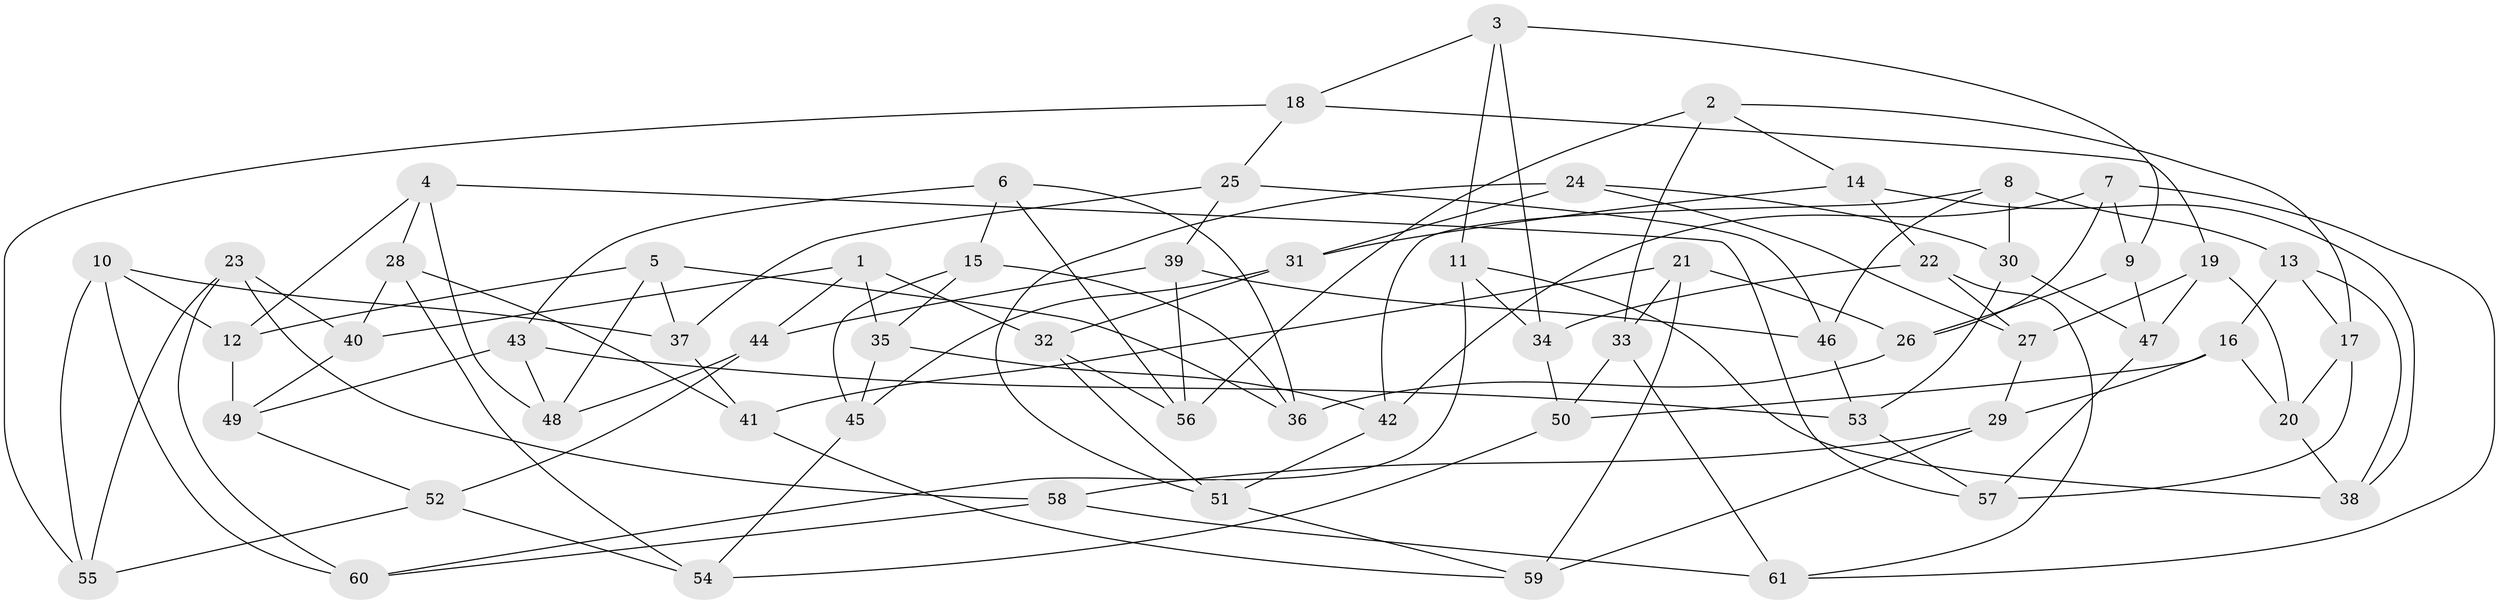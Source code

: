 // Generated by graph-tools (version 1.1) at 2025/27/03/09/25 03:27:01]
// undirected, 61 vertices, 122 edges
graph export_dot {
graph [start="1"]
  node [color=gray90,style=filled];
  1;
  2;
  3;
  4;
  5;
  6;
  7;
  8;
  9;
  10;
  11;
  12;
  13;
  14;
  15;
  16;
  17;
  18;
  19;
  20;
  21;
  22;
  23;
  24;
  25;
  26;
  27;
  28;
  29;
  30;
  31;
  32;
  33;
  34;
  35;
  36;
  37;
  38;
  39;
  40;
  41;
  42;
  43;
  44;
  45;
  46;
  47;
  48;
  49;
  50;
  51;
  52;
  53;
  54;
  55;
  56;
  57;
  58;
  59;
  60;
  61;
  1 -- 44;
  1 -- 35;
  1 -- 32;
  1 -- 40;
  2 -- 56;
  2 -- 14;
  2 -- 33;
  2 -- 17;
  3 -- 34;
  3 -- 9;
  3 -- 11;
  3 -- 18;
  4 -- 48;
  4 -- 12;
  4 -- 57;
  4 -- 28;
  5 -- 37;
  5 -- 12;
  5 -- 36;
  5 -- 48;
  6 -- 36;
  6 -- 43;
  6 -- 15;
  6 -- 56;
  7 -- 42;
  7 -- 61;
  7 -- 9;
  7 -- 26;
  8 -- 46;
  8 -- 13;
  8 -- 30;
  8 -- 42;
  9 -- 47;
  9 -- 26;
  10 -- 12;
  10 -- 60;
  10 -- 37;
  10 -- 55;
  11 -- 34;
  11 -- 60;
  11 -- 38;
  12 -- 49;
  13 -- 38;
  13 -- 16;
  13 -- 17;
  14 -- 38;
  14 -- 22;
  14 -- 31;
  15 -- 45;
  15 -- 36;
  15 -- 35;
  16 -- 29;
  16 -- 20;
  16 -- 50;
  17 -- 20;
  17 -- 57;
  18 -- 19;
  18 -- 25;
  18 -- 55;
  19 -- 27;
  19 -- 47;
  19 -- 20;
  20 -- 38;
  21 -- 41;
  21 -- 26;
  21 -- 59;
  21 -- 33;
  22 -- 27;
  22 -- 34;
  22 -- 61;
  23 -- 40;
  23 -- 58;
  23 -- 55;
  23 -- 60;
  24 -- 31;
  24 -- 27;
  24 -- 51;
  24 -- 30;
  25 -- 39;
  25 -- 46;
  25 -- 37;
  26 -- 36;
  27 -- 29;
  28 -- 54;
  28 -- 40;
  28 -- 41;
  29 -- 59;
  29 -- 58;
  30 -- 47;
  30 -- 53;
  31 -- 45;
  31 -- 32;
  32 -- 51;
  32 -- 56;
  33 -- 50;
  33 -- 61;
  34 -- 50;
  35 -- 42;
  35 -- 45;
  37 -- 41;
  39 -- 46;
  39 -- 56;
  39 -- 44;
  40 -- 49;
  41 -- 59;
  42 -- 51;
  43 -- 53;
  43 -- 48;
  43 -- 49;
  44 -- 48;
  44 -- 52;
  45 -- 54;
  46 -- 53;
  47 -- 57;
  49 -- 52;
  50 -- 54;
  51 -- 59;
  52 -- 55;
  52 -- 54;
  53 -- 57;
  58 -- 61;
  58 -- 60;
}
